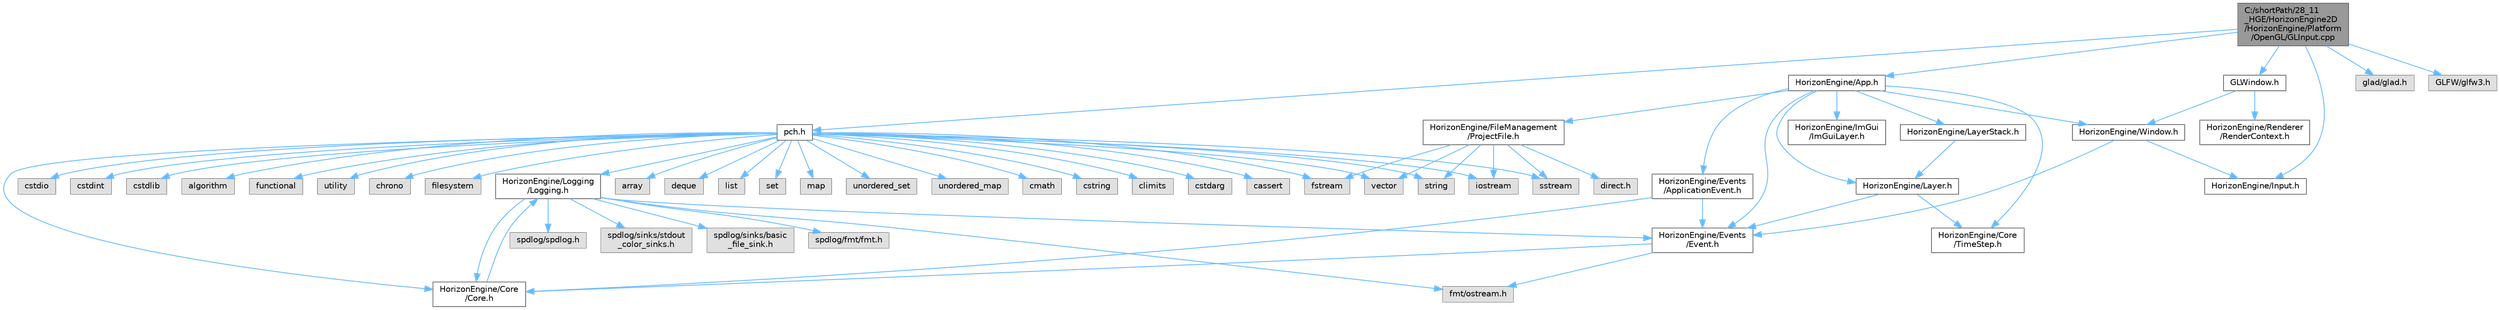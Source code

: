 digraph "C:/shortPath/28_11_HGE/HorizonEngine2D/HorizonEngine/Platform/OpenGL/GLInput.cpp"
{
 // LATEX_PDF_SIZE
  bgcolor="transparent";
  edge [fontname=Helvetica,fontsize=10,labelfontname=Helvetica,labelfontsize=10];
  node [fontname=Helvetica,fontsize=10,shape=box,height=0.2,width=0.4];
  Node1 [label="C:/shortPath/28_11\l_HGE/HorizonEngine2D\l/HorizonEngine/Platform\l/OpenGL/GLInput.cpp",height=0.2,width=0.4,color="gray40", fillcolor="grey60", style="filled", fontcolor="black",tooltip=" "];
  Node1 -> Node2 [color="steelblue1",style="solid"];
  Node2 [label="pch.h",height=0.2,width=0.4,color="grey40", fillcolor="white", style="filled",URL="$pch_8h.html",tooltip=" "];
  Node2 -> Node3 [color="steelblue1",style="solid"];
  Node3 [label="cstdio",height=0.2,width=0.4,color="grey60", fillcolor="#E0E0E0", style="filled",tooltip=" "];
  Node2 -> Node4 [color="steelblue1",style="solid"];
  Node4 [label="cstdint",height=0.2,width=0.4,color="grey60", fillcolor="#E0E0E0", style="filled",tooltip=" "];
  Node2 -> Node5 [color="steelblue1",style="solid"];
  Node5 [label="cstdlib",height=0.2,width=0.4,color="grey60", fillcolor="#E0E0E0", style="filled",tooltip=" "];
  Node2 -> Node6 [color="steelblue1",style="solid"];
  Node6 [label="cmath",height=0.2,width=0.4,color="grey60", fillcolor="#E0E0E0", style="filled",tooltip=" "];
  Node2 -> Node7 [color="steelblue1",style="solid"];
  Node7 [label="cstring",height=0.2,width=0.4,color="grey60", fillcolor="#E0E0E0", style="filled",tooltip=" "];
  Node2 -> Node8 [color="steelblue1",style="solid"];
  Node8 [label="climits",height=0.2,width=0.4,color="grey60", fillcolor="#E0E0E0", style="filled",tooltip=" "];
  Node2 -> Node9 [color="steelblue1",style="solid"];
  Node9 [label="cstdarg",height=0.2,width=0.4,color="grey60", fillcolor="#E0E0E0", style="filled",tooltip=" "];
  Node2 -> Node10 [color="steelblue1",style="solid"];
  Node10 [label="cassert",height=0.2,width=0.4,color="grey60", fillcolor="#E0E0E0", style="filled",tooltip=" "];
  Node2 -> Node11 [color="steelblue1",style="solid"];
  Node11 [label="iostream",height=0.2,width=0.4,color="grey60", fillcolor="#E0E0E0", style="filled",tooltip=" "];
  Node2 -> Node12 [color="steelblue1",style="solid"];
  Node12 [label="algorithm",height=0.2,width=0.4,color="grey60", fillcolor="#E0E0E0", style="filled",tooltip=" "];
  Node2 -> Node13 [color="steelblue1",style="solid"];
  Node13 [label="functional",height=0.2,width=0.4,color="grey60", fillcolor="#E0E0E0", style="filled",tooltip=" "];
  Node2 -> Node14 [color="steelblue1",style="solid"];
  Node14 [label="utility",height=0.2,width=0.4,color="grey60", fillcolor="#E0E0E0", style="filled",tooltip=" "];
  Node2 -> Node15 [color="steelblue1",style="solid"];
  Node15 [label="chrono",height=0.2,width=0.4,color="grey60", fillcolor="#E0E0E0", style="filled",tooltip=" "];
  Node2 -> Node16 [color="steelblue1",style="solid"];
  Node16 [label="filesystem",height=0.2,width=0.4,color="grey60", fillcolor="#E0E0E0", style="filled",tooltip=" "];
  Node2 -> Node17 [color="steelblue1",style="solid"];
  Node17 [label="sstream",height=0.2,width=0.4,color="grey60", fillcolor="#E0E0E0", style="filled",tooltip=" "];
  Node2 -> Node18 [color="steelblue1",style="solid"];
  Node18 [label="fstream",height=0.2,width=0.4,color="grey60", fillcolor="#E0E0E0", style="filled",tooltip=" "];
  Node2 -> Node19 [color="steelblue1",style="solid"];
  Node19 [label="vector",height=0.2,width=0.4,color="grey60", fillcolor="#E0E0E0", style="filled",tooltip=" "];
  Node2 -> Node20 [color="steelblue1",style="solid"];
  Node20 [label="string",height=0.2,width=0.4,color="grey60", fillcolor="#E0E0E0", style="filled",tooltip=" "];
  Node2 -> Node21 [color="steelblue1",style="solid"];
  Node21 [label="array",height=0.2,width=0.4,color="grey60", fillcolor="#E0E0E0", style="filled",tooltip=" "];
  Node2 -> Node22 [color="steelblue1",style="solid"];
  Node22 [label="deque",height=0.2,width=0.4,color="grey60", fillcolor="#E0E0E0", style="filled",tooltip=" "];
  Node2 -> Node23 [color="steelblue1",style="solid"];
  Node23 [label="list",height=0.2,width=0.4,color="grey60", fillcolor="#E0E0E0", style="filled",tooltip=" "];
  Node2 -> Node24 [color="steelblue1",style="solid"];
  Node24 [label="set",height=0.2,width=0.4,color="grey60", fillcolor="#E0E0E0", style="filled",tooltip=" "];
  Node2 -> Node25 [color="steelblue1",style="solid"];
  Node25 [label="map",height=0.2,width=0.4,color="grey60", fillcolor="#E0E0E0", style="filled",tooltip=" "];
  Node2 -> Node26 [color="steelblue1",style="solid"];
  Node26 [label="unordered_set",height=0.2,width=0.4,color="grey60", fillcolor="#E0E0E0", style="filled",tooltip=" "];
  Node2 -> Node27 [color="steelblue1",style="solid"];
  Node27 [label="unordered_map",height=0.2,width=0.4,color="grey60", fillcolor="#E0E0E0", style="filled",tooltip=" "];
  Node2 -> Node28 [color="steelblue1",style="solid"];
  Node28 [label="HorizonEngine/Logging\l/Logging.h",height=0.2,width=0.4,color="grey40", fillcolor="white", style="filled",URL="$_logging_8h.html",tooltip=" "];
  Node28 -> Node29 [color="steelblue1",style="solid"];
  Node29 [label="HorizonEngine/Core\l/Core.h",height=0.2,width=0.4,color="grey40", fillcolor="white", style="filled",URL="$_core_8h.html",tooltip=" "];
  Node29 -> Node28 [color="steelblue1",style="solid"];
  Node28 -> Node30 [color="steelblue1",style="solid"];
  Node30 [label="spdlog/spdlog.h",height=0.2,width=0.4,color="grey60", fillcolor="#E0E0E0", style="filled",tooltip=" "];
  Node28 -> Node31 [color="steelblue1",style="solid"];
  Node31 [label="spdlog/sinks/stdout\l_color_sinks.h",height=0.2,width=0.4,color="grey60", fillcolor="#E0E0E0", style="filled",tooltip=" "];
  Node28 -> Node32 [color="steelblue1",style="solid"];
  Node32 [label="spdlog/sinks/basic\l_file_sink.h",height=0.2,width=0.4,color="grey60", fillcolor="#E0E0E0", style="filled",tooltip=" "];
  Node28 -> Node33 [color="steelblue1",style="solid"];
  Node33 [label="spdlog/fmt/fmt.h",height=0.2,width=0.4,color="grey60", fillcolor="#E0E0E0", style="filled",tooltip=" "];
  Node28 -> Node34 [color="steelblue1",style="solid"];
  Node34 [label="fmt/ostream.h",height=0.2,width=0.4,color="grey60", fillcolor="#E0E0E0", style="filled",tooltip=" "];
  Node28 -> Node35 [color="steelblue1",style="solid"];
  Node35 [label="HorizonEngine/Events\l/Event.h",height=0.2,width=0.4,color="grey40", fillcolor="white", style="filled",URL="$_event_8h.html",tooltip=" "];
  Node35 -> Node29 [color="steelblue1",style="solid"];
  Node35 -> Node34 [color="steelblue1",style="solid"];
  Node2 -> Node29 [color="steelblue1",style="solid"];
  Node1 -> Node36 [color="steelblue1",style="solid"];
  Node36 [label="glad/glad.h",height=0.2,width=0.4,color="grey60", fillcolor="#E0E0E0", style="filled",tooltip=" "];
  Node1 -> Node37 [color="steelblue1",style="solid"];
  Node37 [label="GLFW/glfw3.h",height=0.2,width=0.4,color="grey60", fillcolor="#E0E0E0", style="filled",tooltip=" "];
  Node1 -> Node38 [color="steelblue1",style="solid"];
  Node38 [label="HorizonEngine/App.h",height=0.2,width=0.4,color="grey40", fillcolor="white", style="filled",URL="$_app_8h.html",tooltip=" "];
  Node38 -> Node39 [color="steelblue1",style="solid"];
  Node39 [label="HorizonEngine/Window.h",height=0.2,width=0.4,color="grey40", fillcolor="white", style="filled",URL="$_window_8h.html",tooltip=" "];
  Node39 -> Node40 [color="steelblue1",style="solid"];
  Node40 [label="HorizonEngine/Input.h",height=0.2,width=0.4,color="grey40", fillcolor="white", style="filled",URL="$_input_8h.html",tooltip=" "];
  Node39 -> Node35 [color="steelblue1",style="solid"];
  Node38 -> Node35 [color="steelblue1",style="solid"];
  Node38 -> Node41 [color="steelblue1",style="solid"];
  Node41 [label="HorizonEngine/Events\l/ApplicationEvent.h",height=0.2,width=0.4,color="grey40", fillcolor="white", style="filled",URL="$_application_event_8h.html",tooltip=" "];
  Node41 -> Node29 [color="steelblue1",style="solid"];
  Node41 -> Node35 [color="steelblue1",style="solid"];
  Node38 -> Node42 [color="steelblue1",style="solid"];
  Node42 [label="HorizonEngine/Layer.h",height=0.2,width=0.4,color="grey40", fillcolor="white", style="filled",URL="$_layer_8h.html",tooltip=" "];
  Node42 -> Node43 [color="steelblue1",style="solid"];
  Node43 [label="HorizonEngine/Core\l/TimeStep.h",height=0.2,width=0.4,color="grey40", fillcolor="white", style="filled",URL="$_time_step_8h.html",tooltip=" "];
  Node42 -> Node35 [color="steelblue1",style="solid"];
  Node38 -> Node44 [color="steelblue1",style="solid"];
  Node44 [label="HorizonEngine/LayerStack.h",height=0.2,width=0.4,color="grey40", fillcolor="white", style="filled",URL="$_layer_stack_8h.html",tooltip=" "];
  Node44 -> Node42 [color="steelblue1",style="solid"];
  Node38 -> Node45 [color="steelblue1",style="solid"];
  Node45 [label="HorizonEngine/FileManagement\l/ProjectFile.h",height=0.2,width=0.4,color="grey40", fillcolor="white", style="filled",URL="$_project_file_8h.html",tooltip=" "];
  Node45 -> Node11 [color="steelblue1",style="solid"];
  Node45 -> Node18 [color="steelblue1",style="solid"];
  Node45 -> Node19 [color="steelblue1",style="solid"];
  Node45 -> Node17 [color="steelblue1",style="solid"];
  Node45 -> Node20 [color="steelblue1",style="solid"];
  Node45 -> Node46 [color="steelblue1",style="solid"];
  Node46 [label="direct.h",height=0.2,width=0.4,color="grey60", fillcolor="#E0E0E0", style="filled",tooltip=" "];
  Node38 -> Node47 [color="steelblue1",style="solid"];
  Node47 [label="HorizonEngine/ImGui\l/ImGuiLayer.h",height=0.2,width=0.4,color="grey40", fillcolor="white", style="filled",URL="$_imgui_layer_8h.html",tooltip=" "];
  Node38 -> Node43 [color="steelblue1",style="solid"];
  Node1 -> Node48 [color="steelblue1",style="solid"];
  Node48 [label="GLWindow.h",height=0.2,width=0.4,color="grey40", fillcolor="white", style="filled",URL="$_g_l_window_8h.html",tooltip=" "];
  Node48 -> Node39 [color="steelblue1",style="solid"];
  Node48 -> Node49 [color="steelblue1",style="solid"];
  Node49 [label="HorizonEngine/Renderer\l/RenderContext.h",height=0.2,width=0.4,color="grey40", fillcolor="white", style="filled",URL="$_render_context_8h.html",tooltip=" "];
  Node1 -> Node40 [color="steelblue1",style="solid"];
}
